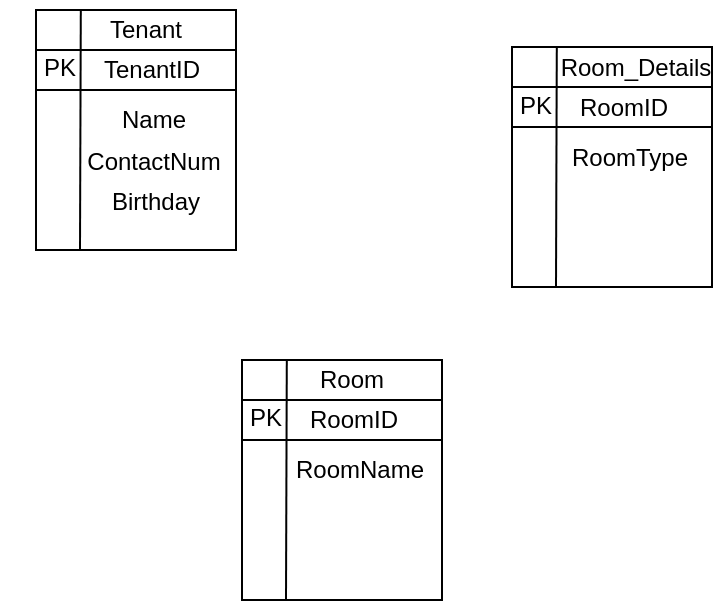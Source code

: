 <mxfile version="24.2.5" type="github">
  <diagram name="Page-1" id="-d1IBnH3PMXN5NCjn0lf">
    <mxGraphModel dx="1005" dy="561" grid="1" gridSize="10" guides="1" tooltips="1" connect="1" arrows="1" fold="1" page="1" pageScale="1" pageWidth="850" pageHeight="1100" math="0" shadow="0">
      <root>
        <mxCell id="0" />
        <mxCell id="1" parent="0" />
        <mxCell id="zJ8sN_DCTzBOJNkLeVTx-7" value="" style="swimlane;fontStyle=0;childLayout=stackLayout;horizontal=1;startSize=20;fillColor=#ffffff;horizontalStack=0;resizeParent=1;resizeParentMax=0;resizeLast=0;collapsible=0;marginBottom=0;swimlaneFillColor=#ffffff;" vertex="1" parent="1">
          <mxGeometry x="390" y="210" width="100" height="120" as="geometry" />
        </mxCell>
        <mxCell id="zJ8sN_DCTzBOJNkLeVTx-10" value="" style="endArrow=none;html=1;rounded=0;" edge="1" parent="zJ8sN_DCTzBOJNkLeVTx-7">
          <mxGeometry width="50" height="50" relative="1" as="geometry">
            <mxPoint y="40" as="sourcePoint" />
            <mxPoint x="100" y="40" as="targetPoint" />
          </mxGeometry>
        </mxCell>
        <mxCell id="zJ8sN_DCTzBOJNkLeVTx-11" value="" style="endArrow=none;html=1;rounded=0;entryX=0.164;entryY=0.005;entryDx=0;entryDy=0;entryPerimeter=0;" edge="1" parent="zJ8sN_DCTzBOJNkLeVTx-7">
          <mxGeometry width="50" height="50" relative="1" as="geometry">
            <mxPoint x="22" y="120" as="sourcePoint" />
            <mxPoint x="22.4" y="0.55" as="targetPoint" />
          </mxGeometry>
        </mxCell>
        <mxCell id="zJ8sN_DCTzBOJNkLeVTx-9" value="Tenant" style="text;html=1;align=center;verticalAlign=middle;whiteSpace=wrap;rounded=0;" vertex="1" parent="1">
          <mxGeometry x="415" y="205" width="60" height="30" as="geometry" />
        </mxCell>
        <mxCell id="zJ8sN_DCTzBOJNkLeVTx-12" value="PK" style="text;html=1;align=center;verticalAlign=middle;whiteSpace=wrap;rounded=0;" vertex="1" parent="1">
          <mxGeometry x="372" y="224" width="60" height="30" as="geometry" />
        </mxCell>
        <mxCell id="zJ8sN_DCTzBOJNkLeVTx-13" value="TenantID" style="text;html=1;align=center;verticalAlign=middle;whiteSpace=wrap;rounded=0;" vertex="1" parent="1">
          <mxGeometry x="418" y="225" width="60" height="30" as="geometry" />
        </mxCell>
        <mxCell id="zJ8sN_DCTzBOJNkLeVTx-14" value="Name" style="text;html=1;align=center;verticalAlign=middle;whiteSpace=wrap;rounded=0;" vertex="1" parent="1">
          <mxGeometry x="419" y="250" width="60" height="30" as="geometry" />
        </mxCell>
        <mxCell id="zJ8sN_DCTzBOJNkLeVTx-15" value="ContactNum" style="text;html=1;align=center;verticalAlign=middle;whiteSpace=wrap;rounded=0;" vertex="1" parent="1">
          <mxGeometry x="419" y="271" width="60" height="30" as="geometry" />
        </mxCell>
        <mxCell id="zJ8sN_DCTzBOJNkLeVTx-16" value="Birthday" style="text;html=1;align=center;verticalAlign=middle;whiteSpace=wrap;rounded=0;" vertex="1" parent="1">
          <mxGeometry x="420" y="291" width="60" height="30" as="geometry" />
        </mxCell>
        <mxCell id="zJ8sN_DCTzBOJNkLeVTx-17" value="" style="swimlane;fontStyle=0;childLayout=stackLayout;horizontal=1;startSize=20;fillColor=#ffffff;horizontalStack=0;resizeParent=1;resizeParentMax=0;resizeLast=0;collapsible=0;marginBottom=0;swimlaneFillColor=#ffffff;" vertex="1" parent="1">
          <mxGeometry x="628" y="228.5" width="100" height="120" as="geometry" />
        </mxCell>
        <mxCell id="zJ8sN_DCTzBOJNkLeVTx-18" value="" style="endArrow=none;html=1;rounded=0;" edge="1" parent="zJ8sN_DCTzBOJNkLeVTx-17">
          <mxGeometry width="50" height="50" relative="1" as="geometry">
            <mxPoint y="40" as="sourcePoint" />
            <mxPoint x="100" y="40" as="targetPoint" />
          </mxGeometry>
        </mxCell>
        <mxCell id="zJ8sN_DCTzBOJNkLeVTx-19" value="" style="endArrow=none;html=1;rounded=0;entryX=0.164;entryY=0.005;entryDx=0;entryDy=0;entryPerimeter=0;" edge="1" parent="zJ8sN_DCTzBOJNkLeVTx-17">
          <mxGeometry width="50" height="50" relative="1" as="geometry">
            <mxPoint x="22" y="120" as="sourcePoint" />
            <mxPoint x="22.4" y="0.55" as="targetPoint" />
          </mxGeometry>
        </mxCell>
        <mxCell id="zJ8sN_DCTzBOJNkLeVTx-20" value="Room_Details" style="text;html=1;align=center;verticalAlign=middle;whiteSpace=wrap;rounded=0;" vertex="1" parent="1">
          <mxGeometry x="660" y="223.5" width="60" height="30" as="geometry" />
        </mxCell>
        <mxCell id="zJ8sN_DCTzBOJNkLeVTx-21" value="PK" style="text;html=1;align=center;verticalAlign=middle;whiteSpace=wrap;rounded=0;" vertex="1" parent="1">
          <mxGeometry x="610" y="242.5" width="60" height="30" as="geometry" />
        </mxCell>
        <mxCell id="zJ8sN_DCTzBOJNkLeVTx-22" value="RoomID" style="text;html=1;align=center;verticalAlign=middle;whiteSpace=wrap;rounded=0;" vertex="1" parent="1">
          <mxGeometry x="654" y="243.5" width="60" height="30" as="geometry" />
        </mxCell>
        <mxCell id="zJ8sN_DCTzBOJNkLeVTx-23" value="RoomType" style="text;html=1;align=center;verticalAlign=middle;whiteSpace=wrap;rounded=0;" vertex="1" parent="1">
          <mxGeometry x="657" y="268.5" width="60" height="30" as="geometry" />
        </mxCell>
        <mxCell id="zJ8sN_DCTzBOJNkLeVTx-26" value="" style="swimlane;fontStyle=0;childLayout=stackLayout;horizontal=1;startSize=20;fillColor=#ffffff;horizontalStack=0;resizeParent=1;resizeParentMax=0;resizeLast=0;collapsible=0;marginBottom=0;swimlaneFillColor=#ffffff;" vertex="1" parent="1">
          <mxGeometry x="493" y="385" width="100" height="120" as="geometry" />
        </mxCell>
        <mxCell id="zJ8sN_DCTzBOJNkLeVTx-27" value="" style="endArrow=none;html=1;rounded=0;" edge="1" parent="zJ8sN_DCTzBOJNkLeVTx-26">
          <mxGeometry width="50" height="50" relative="1" as="geometry">
            <mxPoint y="40" as="sourcePoint" />
            <mxPoint x="100" y="40" as="targetPoint" />
          </mxGeometry>
        </mxCell>
        <mxCell id="zJ8sN_DCTzBOJNkLeVTx-28" value="" style="endArrow=none;html=1;rounded=0;entryX=0.164;entryY=0.005;entryDx=0;entryDy=0;entryPerimeter=0;" edge="1" parent="zJ8sN_DCTzBOJNkLeVTx-26">
          <mxGeometry width="50" height="50" relative="1" as="geometry">
            <mxPoint x="22" y="120" as="sourcePoint" />
            <mxPoint x="22.4" y="0.55" as="targetPoint" />
          </mxGeometry>
        </mxCell>
        <mxCell id="zJ8sN_DCTzBOJNkLeVTx-29" value="Room" style="text;html=1;align=center;verticalAlign=middle;whiteSpace=wrap;rounded=0;" vertex="1" parent="1">
          <mxGeometry x="518" y="380" width="60" height="30" as="geometry" />
        </mxCell>
        <mxCell id="zJ8sN_DCTzBOJNkLeVTx-30" value="PK" style="text;html=1;align=center;verticalAlign=middle;whiteSpace=wrap;rounded=0;" vertex="1" parent="1">
          <mxGeometry x="475" y="399" width="60" height="30" as="geometry" />
        </mxCell>
        <mxCell id="zJ8sN_DCTzBOJNkLeVTx-31" value="RoomID" style="text;html=1;align=center;verticalAlign=middle;whiteSpace=wrap;rounded=0;" vertex="1" parent="1">
          <mxGeometry x="519" y="400" width="60" height="30" as="geometry" />
        </mxCell>
        <mxCell id="zJ8sN_DCTzBOJNkLeVTx-32" value="RoomName" style="text;html=1;align=center;verticalAlign=middle;whiteSpace=wrap;rounded=0;" vertex="1" parent="1">
          <mxGeometry x="522" y="425" width="60" height="30" as="geometry" />
        </mxCell>
      </root>
    </mxGraphModel>
  </diagram>
</mxfile>
